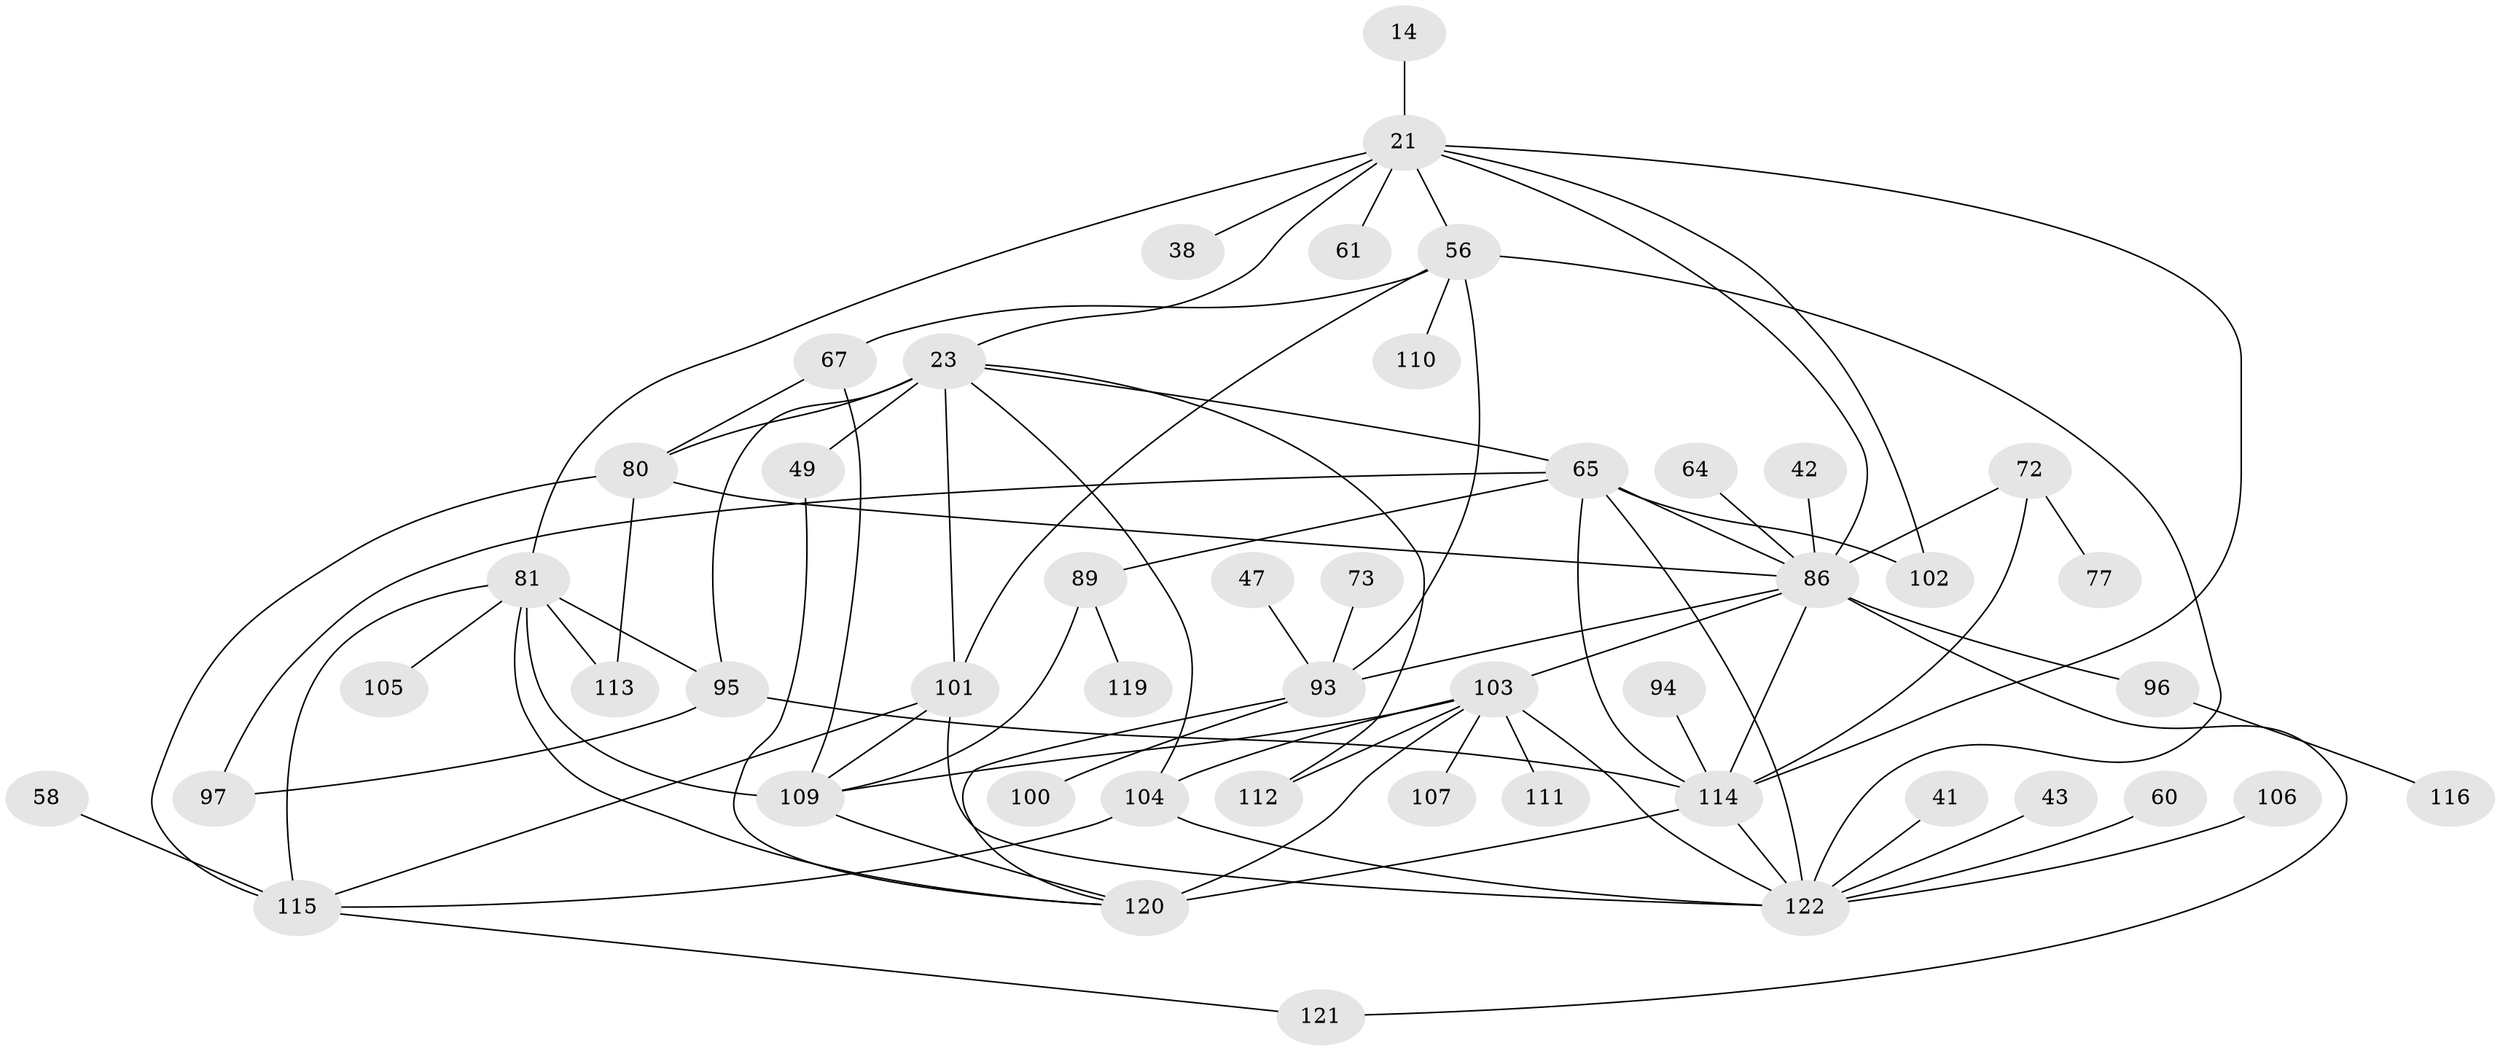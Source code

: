 // original degree distribution, {6: 0.03278688524590164, 3: 0.20491803278688525, 5: 0.11475409836065574, 7: 0.02459016393442623, 4: 0.13114754098360656, 9: 0.01639344262295082, 1: 0.2459016393442623, 2: 0.22950819672131148}
// Generated by graph-tools (version 1.1) at 2025/45/03/04/25 21:45:43]
// undirected, 48 vertices, 80 edges
graph export_dot {
graph [start="1"]
  node [color=gray90,style=filled];
  14;
  21 [super="+8"];
  23;
  38;
  41;
  42;
  43;
  47;
  49;
  56 [super="+11+51"];
  58;
  60;
  61;
  64;
  65 [super="+4+6"];
  67 [super="+34+53"];
  72 [super="+68"];
  73;
  77;
  80 [super="+44+50"];
  81 [super="+24+48+79"];
  86 [super="+20+1+39"];
  89 [super="+57"];
  93 [super="+19+30"];
  94;
  95;
  96;
  97 [super="+66"];
  100;
  101 [super="+16+59"];
  102;
  103 [super="+29+31+70+75+84"];
  104;
  105;
  106;
  107;
  109 [super="+87+90"];
  110;
  111;
  112 [super="+108"];
  113;
  114 [super="+82+71+92+52+99"];
  115 [super="+36"];
  116;
  119;
  120 [super="+10+85"];
  121;
  122 [super="+63+118+78+117"];
  14 -- 21;
  21 -- 86 [weight=2];
  21 -- 38;
  21 -- 102;
  21 -- 23 [weight=2];
  21 -- 61;
  21 -- 56 [weight=2];
  21 -- 81 [weight=2];
  21 -- 114;
  23 -- 49;
  23 -- 95;
  23 -- 104;
  23 -- 65;
  23 -- 101;
  23 -- 80;
  23 -- 112;
  41 -- 122;
  42 -- 86;
  43 -- 122;
  47 -- 93;
  49 -- 120;
  56 -- 67;
  56 -- 93 [weight=2];
  56 -- 110;
  56 -- 101;
  56 -- 122;
  58 -- 115;
  60 -- 122;
  64 -- 86;
  65 -- 86 [weight=4];
  65 -- 89 [weight=3];
  65 -- 102;
  65 -- 114;
  65 -- 122 [weight=4];
  65 -- 97;
  67 -- 80;
  67 -- 109;
  72 -- 77;
  72 -- 86 [weight=2];
  72 -- 114;
  73 -- 93;
  80 -- 113;
  80 -- 86 [weight=2];
  80 -- 115;
  81 -- 95;
  81 -- 115 [weight=2];
  81 -- 113;
  81 -- 105;
  81 -- 120;
  81 -- 109 [weight=3];
  86 -- 96;
  86 -- 103 [weight=3];
  86 -- 121;
  86 -- 93;
  86 -- 114;
  89 -- 119;
  89 -- 109;
  93 -- 100;
  93 -- 120;
  94 -- 114;
  95 -- 97;
  95 -- 114;
  96 -- 116;
  101 -- 115;
  101 -- 109 [weight=2];
  101 -- 122;
  103 -- 120;
  103 -- 111;
  103 -- 107;
  103 -- 104;
  103 -- 109;
  103 -- 112;
  103 -- 122;
  104 -- 115;
  104 -- 122;
  106 -- 122;
  109 -- 120;
  114 -- 120 [weight=3];
  114 -- 122 [weight=3];
  115 -- 121;
}

